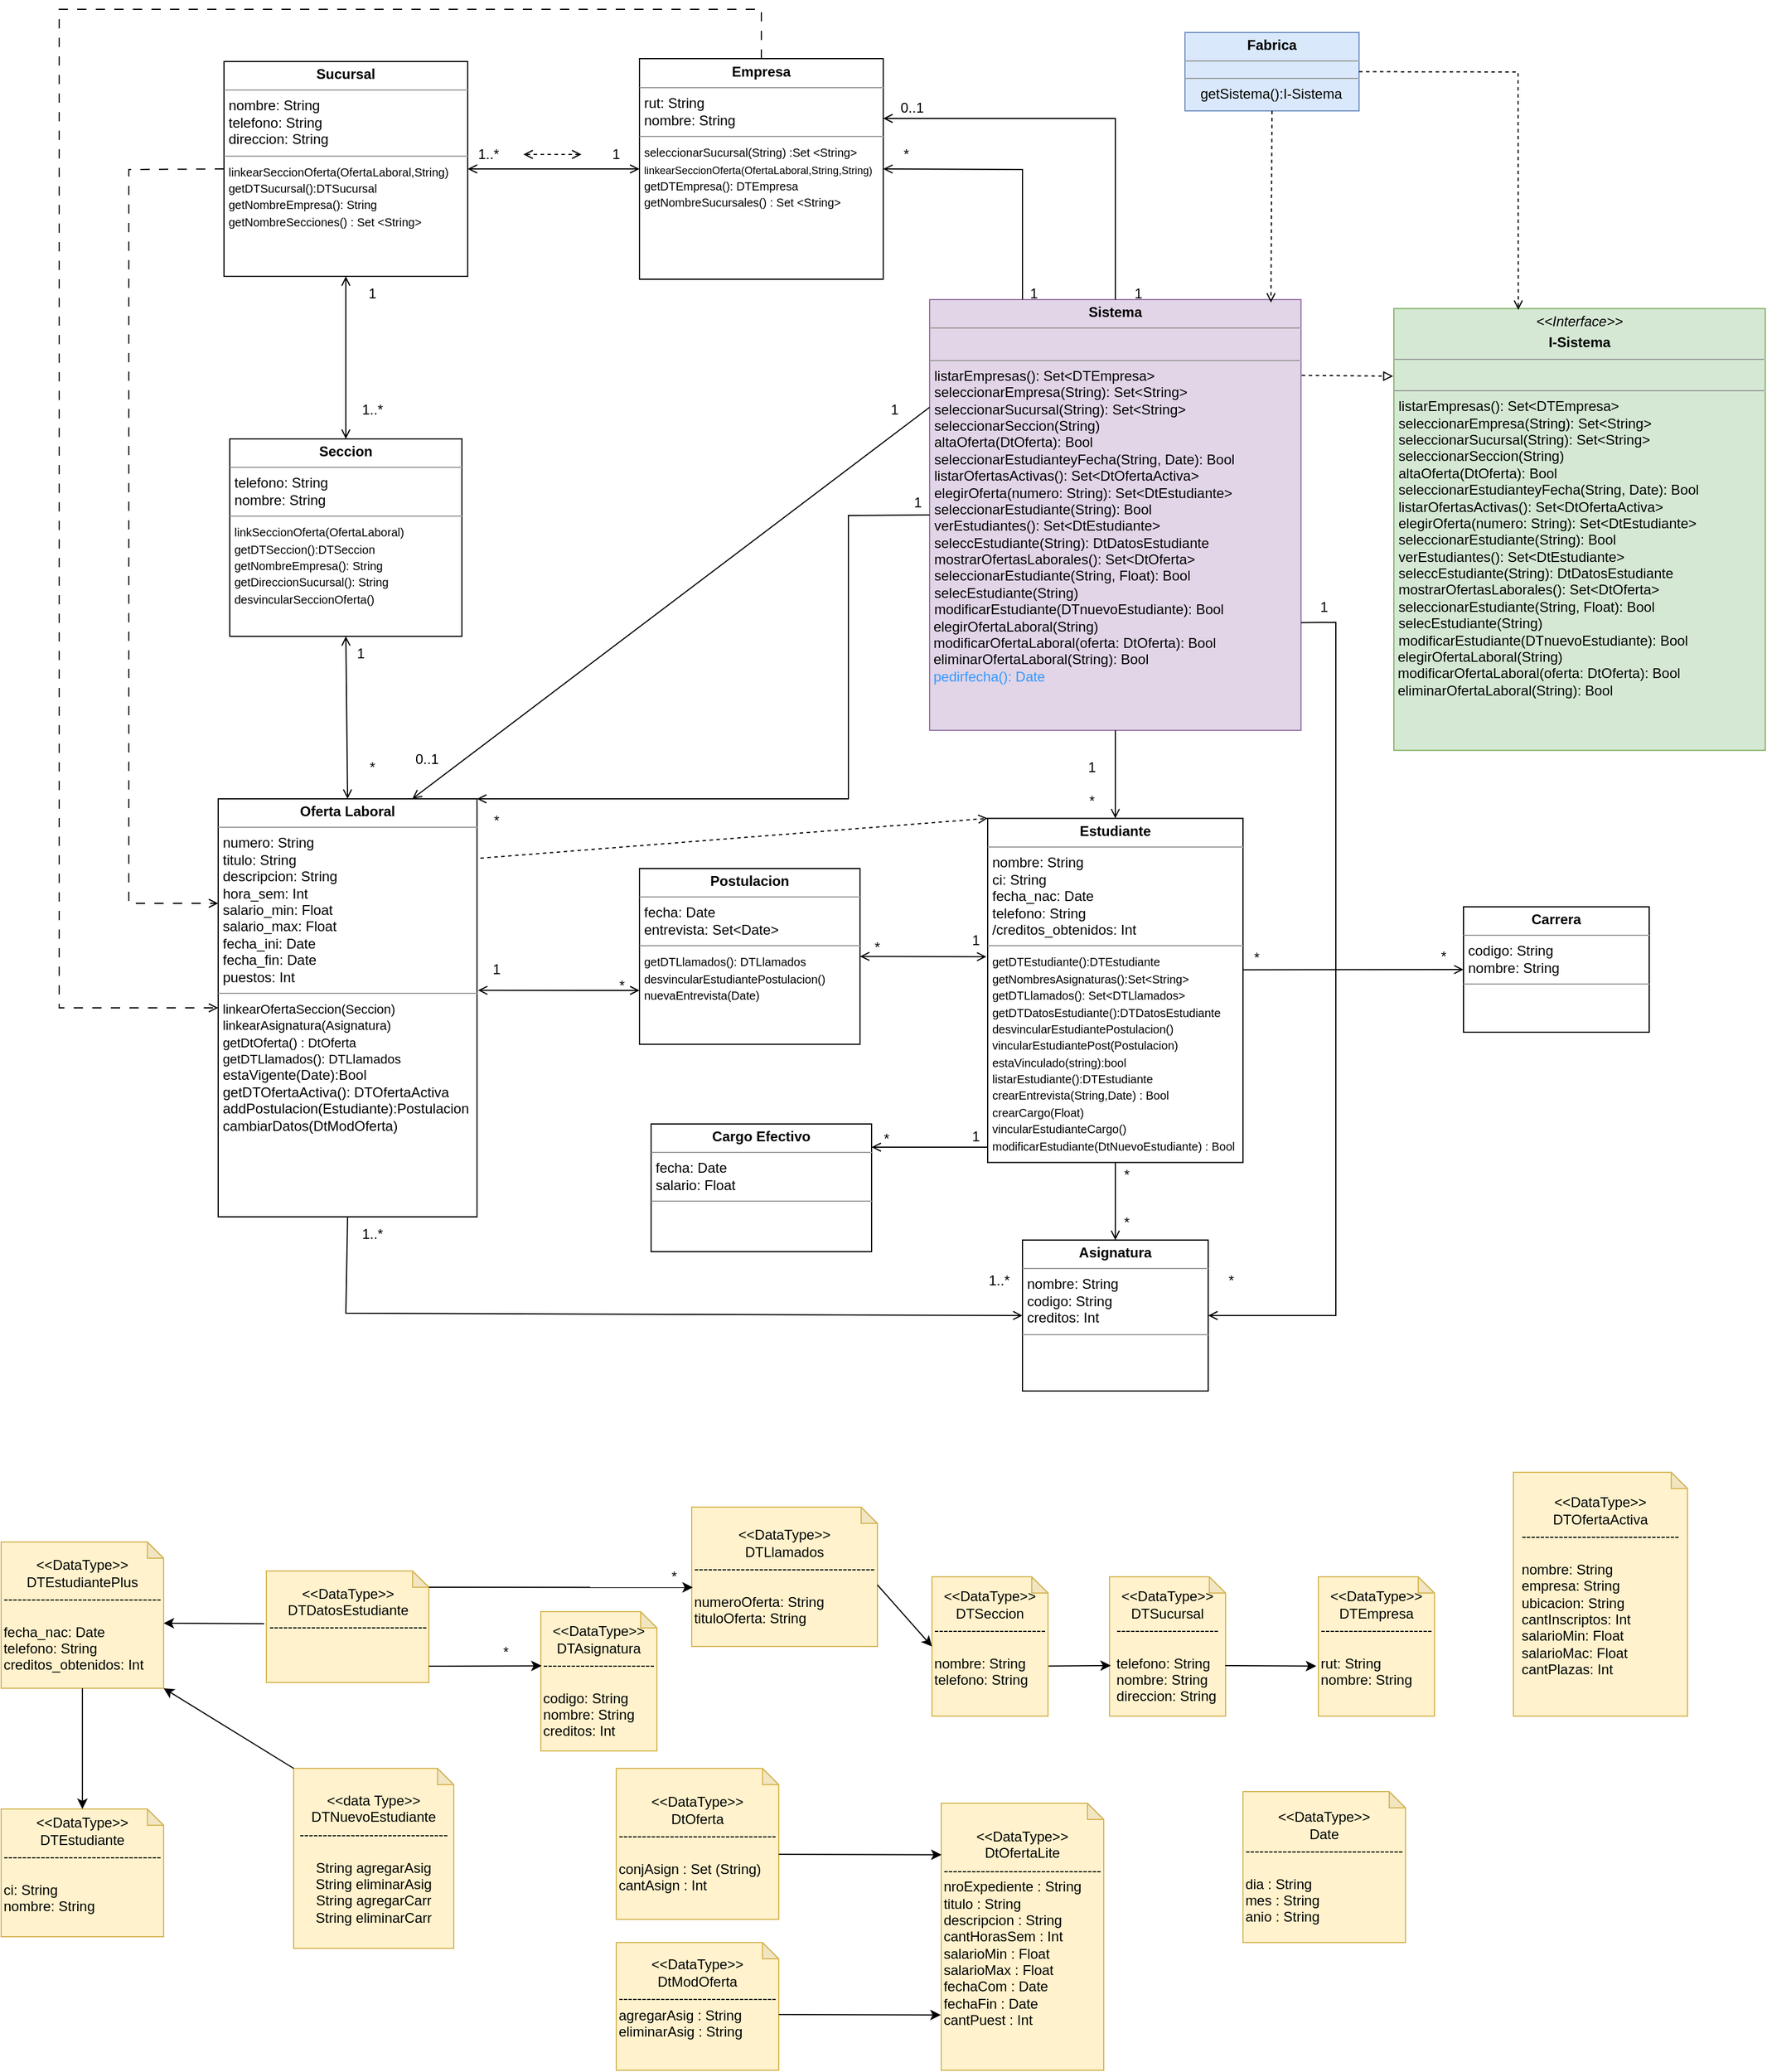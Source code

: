 <mxfile version="21.5.0" type="google">
  <diagram name="Página-1" id="PPBguk_MdkPNUS3LZzTa">
    <mxGraphModel grid="1" page="1" gridSize="10" guides="1" tooltips="1" connect="1" arrows="1" fold="1" pageScale="1" pageWidth="827" pageHeight="1169" math="0" shadow="0">
      <root>
        <mxCell id="0" />
        <mxCell id="1" parent="0" />
        <mxCell id="ezjSEjR3tvujXBp4xunz-1" value="&lt;p style=&quot;margin: 4px 0px 0px ; text-align: center&quot;&gt;&lt;b&gt;Sistema&lt;/b&gt;&lt;/p&gt;&lt;hr size=&quot;1&quot;&gt;&lt;p style=&quot;margin: 0px 0px 0px 4px&quot;&gt;&lt;u&gt;&lt;br&gt;&lt;/u&gt;&lt;/p&gt;&lt;hr size=&quot;1&quot;&gt;&lt;p style=&quot;margin: 0px 0px 0px 4px&quot;&gt;listarEmpresas(): Set&amp;lt;DTEmpresa&amp;gt;&lt;br&gt;seleccionarEmpresa(String): Set&amp;lt;String&amp;gt;&lt;/p&gt;&lt;p style=&quot;margin: 0px 0px 0px 4px&quot;&gt;seleccionarSucursal(String): Set&amp;lt;String&amp;gt;&lt;/p&gt;&lt;p style=&quot;margin: 0px 0px 0px 4px&quot;&gt;seleccionarSeccion(String)&amp;nbsp;&lt;/p&gt;&lt;p style=&quot;margin: 0px 0px 0px 4px&quot;&gt;altaOferta(DtOferta): Bool&lt;/p&gt;&lt;p style=&quot;margin: 0px 0px 0px 4px&quot;&gt;seleccionarEstudianteyFecha(String, Date): Bool&lt;/p&gt;&lt;p style=&quot;margin: 0px 0px 0px 4px&quot;&gt;listarOfertasActivas(): Set&amp;lt;DtOfertaActiva&amp;gt;&lt;/p&gt;&lt;p style=&quot;margin: 0px 0px 0px 4px&quot;&gt;elegirOferta(numero: String): Set&amp;lt;DtEstudiante&amp;gt;&lt;br&gt;seleccionarEstudiante(String): Bool&lt;/p&gt;&lt;p style=&quot;margin: 0px 0px 0px 4px&quot;&gt;verEstudiantes(): Set&amp;lt;DtEstudiante&amp;gt;&lt;/p&gt;&lt;p style=&quot;margin: 0px 0px 0px 4px&quot;&gt;seleccEstudiante(String): DtDatosEstudiante&lt;/p&gt;&lt;p style=&quot;margin: 0px 0px 0px 4px&quot;&gt;mostrarOfertasLaborales(): Set&amp;lt;DtOferta&amp;gt;&lt;/p&gt;&lt;p style=&quot;margin: 0px 0px 0px 4px&quot;&gt;seleccionarEstudiante(String, Float): Bool&lt;/p&gt;&lt;p style=&quot;margin: 0px 0px 0px 4px&quot;&gt;selecEstudiante(String)&lt;/p&gt;&lt;p style=&quot;margin: 0px 0px 0px 4px&quot;&gt;modificarEstudiante(DTnuevoEstudiante): Bool&lt;/p&gt;&lt;div&gt;&amp;nbsp;elegirOfertaLaboral(String)&lt;/div&gt;&lt;div&gt;&amp;nbsp;modificarOfertaLaboral(oferta: DtOferta): Bool&lt;/div&gt;&lt;div&gt;&amp;nbsp;eliminarOfertaLaboral(String): Bool&lt;/div&gt;&lt;div&gt;&lt;span style=&quot;text-align: center&quot;&gt;&amp;nbsp;&lt;font color=&quot;#3399ff&quot;&gt;pedirfecha(): Date&lt;/font&gt;&lt;/span&gt;&lt;br&gt;&lt;/div&gt;&lt;div&gt;&lt;br&gt;&lt;/div&gt;&lt;p style=&quot;margin: 0px 0px 0px 4px&quot;&gt;&lt;br&gt;&lt;/p&gt;" style="verticalAlign=top;align=left;overflow=fill;fontSize=12;fontFamily=Helvetica;html=1;whiteSpace=wrap;fillColor=#e1d5e7;strokeColor=#9673a6;" vertex="1" parent="1">
          <mxGeometry x="30" y="430" width="320" height="371" as="geometry" />
        </mxCell>
        <mxCell id="ezjSEjR3tvujXBp4xunz-7" value="&lt;p style=&quot;margin:0px;margin-top:4px;text-align:center;&quot;&gt;&lt;b&gt;Estudiante&lt;/b&gt;&lt;/p&gt;&lt;hr size=&quot;1&quot;&gt;&lt;p style=&quot;margin:0px;margin-left:4px;&quot;&gt;nombre: String&lt;/p&gt;&lt;p style=&quot;border-color: var(--border-color); margin: 0px 0px 0px 4px;&quot;&gt;ci: String&lt;/p&gt;&lt;p style=&quot;border-color: var(--border-color); margin: 0px 0px 0px 4px;&quot;&gt;fecha_nac: Date&lt;/p&gt;&lt;p style=&quot;border-color: var(--border-color); margin: 0px 0px 0px 4px;&quot;&gt;telefono: String&lt;br&gt;/creditos_obtenidos: Int&lt;/p&gt;&lt;hr size=&quot;1&quot;&gt;&lt;p style=&quot;border-color: var(--border-color); margin: 0px 0px 0px 4px;&quot;&gt;&lt;font style=&quot;border-color: var(--border-color); font-size: 10px;&quot;&gt;getDTEstudiante():DTEstudiante&lt;/font&gt;&lt;/p&gt;&lt;p style=&quot;border-color: var(--border-color); margin: 0px 0px 0px 4px;&quot;&gt;&lt;font style=&quot;border-color: var(--border-color); font-size: 10px;&quot;&gt;getNombresAsignaturas():Set&amp;lt;String&amp;gt;&lt;/font&gt;&lt;/p&gt;&lt;p style=&quot;border-color: var(--border-color); margin: 0px 0px 0px 4px;&quot;&gt;&lt;font style=&quot;border-color: var(--border-color); font-size: 10px;&quot;&gt;getDTLlamados(): Set&amp;lt;DTLlamados&amp;gt;&lt;/font&gt;&lt;/p&gt;&lt;p style=&quot;border-color: var(--border-color); margin: 0px 0px 0px 4px;&quot;&gt;&lt;font style=&quot;border-color: var(--border-color); font-size: 10px;&quot;&gt;getDTDatosEstudiante():DTDatosEstudiante&lt;/font&gt;&lt;/p&gt;&lt;p style=&quot;border-color: var(--border-color); margin: 0px 0px 0px 4px;&quot;&gt;&lt;font style=&quot;border-color: var(--border-color); font-size: 10px;&quot;&gt;desvincularEstudiantePostulacion()&lt;/font&gt;&lt;/p&gt;&lt;p style=&quot;border-color: var(--border-color); margin: 0px 0px 0px 4px;&quot;&gt;&lt;font style=&quot;border-color: var(--border-color); font-size: 10px;&quot;&gt;vincularEstudiantePost(Postulacion)&lt;/font&gt;&lt;/p&gt;&lt;p style=&quot;border-color: var(--border-color); margin: 0px 0px 0px 4px;&quot;&gt;&lt;font style=&quot;border-color: var(--border-color); font-size: 10px;&quot;&gt;estaVinculado(string):bool&lt;/font&gt;&lt;/p&gt;&lt;p style=&quot;border-color: var(--border-color); margin: 0px 0px 0px 4px;&quot;&gt;&lt;font style=&quot;border-color: var(--border-color); font-size: 10px;&quot;&gt;listarEstudiante():DTEstudiante&lt;/font&gt;&lt;/p&gt;&lt;p style=&quot;border-color: var(--border-color); margin: 0px 0px 0px 4px;&quot;&gt;&lt;font style=&quot;border-color: var(--border-color); font-size: 10px;&quot;&gt;crearEntrevista(String,Date) : Bool&lt;/font&gt;&lt;/p&gt;&lt;p style=&quot;border-color: var(--border-color); margin: 0px 0px 0px 4px;&quot;&gt;&lt;font style=&quot;border-color: var(--border-color); font-size: 10px;&quot;&gt;crearCargo(Float)&lt;/font&gt;&lt;/p&gt;&lt;p style=&quot;border-color: var(--border-color); margin: 0px 0px 0px 4px;&quot;&gt;&lt;font style=&quot;border-color: var(--border-color); font-size: 10px;&quot;&gt;vincularEstudianteCargo()&lt;/font&gt;&lt;/p&gt;&lt;p style=&quot;border-color: var(--border-color); margin: 0px 0px 0px 4px;&quot;&gt;&lt;font style=&quot;border-color: var(--border-color); font-size: 10px;&quot;&gt;modificarEstudiante(DtNuevoEstudiante) : Bool&lt;/font&gt;&lt;/p&gt;&lt;div&gt;&lt;font style=&quot;border-color: var(--border-color); font-size: 10px;&quot;&gt;&lt;br&gt;&lt;/font&gt;&lt;/div&gt;" style="verticalAlign=top;align=left;overflow=fill;fontSize=12;fontFamily=Helvetica;html=1;whiteSpace=wrap;" vertex="1" parent="1">
          <mxGeometry x="80" y="876.81" width="220" height="296.37" as="geometry" />
        </mxCell>
        <mxCell id="ezjSEjR3tvujXBp4xunz-10" value="&lt;p style=&quot;margin:0px;margin-top:4px;text-align:center;&quot;&gt;&lt;b&gt;Empresa&lt;/b&gt;&lt;/p&gt;&lt;hr size=&quot;1&quot;&gt;&lt;p style=&quot;margin:0px;margin-left:4px;&quot;&gt;rut: String&lt;/p&gt;&lt;p style=&quot;border-color: var(--border-color); margin: 0px 0px 0px 4px;&quot;&gt;nombre: String&lt;/p&gt;&lt;hr size=&quot;1&quot;&gt;&lt;p style=&quot;border-color: var(--border-color); margin: 0px 0px 0px 4px;&quot;&gt;&lt;span style=&quot;background-color: initial;&quot;&gt;&lt;span style=&quot;border-color: var(--border-color); text-align: center;&quot;&gt;&lt;font style=&quot;border-color: var(--border-color); font-size: 10px;&quot;&gt;seleccionarSucursal(&lt;/font&gt;&lt;font style=&quot;border-color: var(--border-color); font-size: 10px;&quot;&gt;String) :Set&amp;nbsp;&lt;/font&gt;&lt;font style=&quot;border-color: var(--border-color); font-size: 10px;&quot;&gt;&amp;lt;String&amp;gt;&lt;/font&gt;&lt;/span&gt;&lt;/span&gt;&lt;br&gt;&lt;/p&gt;&lt;p style=&quot;border-color: var(--border-color); margin: 0px 0px 0px 4px;&quot;&gt;&lt;font style=&quot;font-size: 9px; background-color: initial; border-color: var(--border-color); text-align: center;&quot;&gt;linkearSeccionOferta&lt;/font&gt;&lt;span style=&quot;font-size: 9px; background-color: initial; border-color: var(--border-color); text-align: center;&quot;&gt;(OfertaLaboral,String,String)&lt;/span&gt;&lt;/p&gt;&lt;p style=&quot;border-color: var(--border-color); margin: 0px 0px 0px 4px;&quot;&gt;&lt;font style=&quot;border-color: var(--border-color); font-size: 10px;&quot;&gt;&lt;span style=&quot;border-color: var(--border-color); text-align: center;&quot;&gt;getDTEmpresa(): DTEmpresa&lt;/span&gt;&lt;/font&gt;&lt;/p&gt;&lt;p style=&quot;border-color: var(--border-color); margin: 0px 0px 0px 4px;&quot;&gt;&lt;font style=&quot;border-color: var(--border-color); font-size: 10px;&quot;&gt;&lt;span style=&quot;border-color: var(--border-color); text-align: center;&quot;&gt;getNombreSucursales() : Set &amp;lt;String&amp;gt;&lt;/span&gt;&lt;/font&gt;&lt;/p&gt;&lt;p style=&quot;border-color: var(--border-color); margin: 0px 0px 0px 4px;&quot;&gt;&lt;font style=&quot;border-color: var(--border-color); font-size: 10px;&quot;&gt;&lt;span style=&quot;border-color: var(--border-color); text-align: center;&quot;&gt;&lt;u&gt;&lt;br&gt;&lt;/u&gt;&lt;/span&gt;&lt;/font&gt;&lt;/p&gt;" style="verticalAlign=top;align=left;overflow=fill;fontSize=12;fontFamily=Helvetica;html=1;whiteSpace=wrap;" vertex="1" parent="1">
          <mxGeometry x="-220" y="222.5" width="210" height="190" as="geometry" />
        </mxCell>
        <mxCell id="ezjSEjR3tvujXBp4xunz-11" value="&lt;p style=&quot;margin:0px;margin-top:4px;text-align:center;&quot;&gt;&lt;b&gt;Sucursal&lt;/b&gt;&lt;/p&gt;&lt;hr size=&quot;1&quot;&gt;&lt;p style=&quot;margin:0px;margin-left:4px;&quot;&gt;nombre: String&lt;/p&gt;&lt;p style=&quot;border-color: var(--border-color); margin: 0px 0px 0px 4px;&quot;&gt;telefono: String&lt;/p&gt;&lt;p style=&quot;border-color: var(--border-color); margin: 0px 0px 0px 4px;&quot;&gt;direccion: String&lt;/p&gt;&lt;hr size=&quot;1&quot;&gt;&lt;p style=&quot;margin:0px;margin-left:4px;&quot;&gt;&lt;font style=&quot;font-size: 10px; background-color: initial; border-color: var(--border-color); text-align: center;&quot;&gt;linkearSeccionOferta&lt;/font&gt;&lt;span style=&quot;font-size: 10px; background-color: initial; border-color: var(--border-color); text-align: center;&quot;&gt;(OfertaLaboral,String)&lt;/span&gt;&lt;br&gt;&lt;/p&gt;&lt;p style=&quot;margin:0px;margin-left:4px;&quot;&gt;&lt;span style=&quot;border-color: var(--border-color); text-align: center;&quot;&gt;&lt;font style=&quot;border-color: var(--border-color); font-size: 10px;&quot;&gt;getDTSucursal():DTSucursal&lt;br style=&quot;border-color: var(--border-color);&quot;&gt;getNombreEmpresa(): String&lt;/font&gt;&lt;/span&gt;&lt;br&gt;&lt;/p&gt;&lt;p style=&quot;margin:0px;margin-left:4px;&quot;&gt;&lt;span style=&quot;font-size: 10px; text-align: center; background-color: initial;&quot;&gt;getNombreSecciones() : Set &amp;lt;String&amp;gt;&lt;/span&gt;&lt;br&gt;&lt;/p&gt;" style="verticalAlign=top;align=left;overflow=fill;fontSize=12;fontFamily=Helvetica;html=1;whiteSpace=wrap;" vertex="1" parent="1">
          <mxGeometry x="-578" y="225" width="210" height="185" as="geometry" />
        </mxCell>
        <mxCell id="ezjSEjR3tvujXBp4xunz-12" value="&lt;p style=&quot;margin:0px;margin-top:4px;text-align:center;&quot;&gt;&lt;b&gt;Seccion&lt;/b&gt;&lt;/p&gt;&lt;hr size=&quot;1&quot;&gt;&lt;p style=&quot;margin:0px;margin-left:4px;&quot;&gt;telefono: String&lt;/p&gt;&lt;p style=&quot;border-color: var(--border-color); margin: 0px 0px 0px 4px;&quot;&gt;nombre: String&lt;/p&gt;&lt;hr size=&quot;1&quot;&gt;&lt;p style=&quot;border-color: var(--border-color); margin: 0px 0px 0px 4px;&quot;&gt;&lt;font style=&quot;border-color: var(--border-color); font-size: 10px;&quot;&gt;&lt;font style=&quot;border-color: var(--border-color); text-align: center;&quot;&gt;linkSeccionOferta&lt;/font&gt;(OfertaLaboral)&lt;/font&gt;&lt;/p&gt;&lt;p style=&quot;border-color: var(--border-color); margin: 0px 0px 0px 4px;&quot;&gt;&lt;span style=&quot;font-size: 10px; text-align: center; background-color: initial;&quot;&gt;getDTSeccion():DTSeccion&lt;/span&gt;&lt;br&gt;&lt;/p&gt;&lt;p style=&quot;border-color: var(--border-color); margin: 0px 0px 0px 4px;&quot;&gt;&lt;span style=&quot;border-color: var(--border-color); font-size: 10px; text-align: center;&quot;&gt;getNombreEmpresa(): String&lt;/span&gt;&lt;/p&gt;&lt;p style=&quot;border-color: var(--border-color); margin: 0px 0px 0px 4px;&quot;&gt;&lt;span style=&quot;border-color: var(--border-color); font-size: 10px; text-align: center;&quot;&gt;getDireccionSucursal(): String&lt;/span&gt;&lt;/p&gt;&lt;p style=&quot;border-color: var(--border-color); margin: 0px 0px 0px 4px;&quot;&gt;&lt;span style=&quot;border-color: var(--border-color); font-size: 10px; text-align: center;&quot;&gt;desvincularSeccionOferta()&lt;/span&gt;&lt;/p&gt;" style="verticalAlign=top;align=left;overflow=fill;fontSize=12;fontFamily=Helvetica;html=1;whiteSpace=wrap;" vertex="1" parent="1">
          <mxGeometry x="-573" y="550" width="200" height="170" as="geometry" />
        </mxCell>
        <mxCell id="ezjSEjR3tvujXBp4xunz-13" value="&lt;p style=&quot;margin:0px;margin-top:4px;text-align:center;&quot;&gt;&lt;b&gt;Oferta Laboral&lt;/b&gt;&lt;/p&gt;&lt;hr size=&quot;1&quot;&gt;&lt;p style=&quot;margin:0px;margin-left:4px;&quot;&gt;numero: String&lt;/p&gt;&lt;p style=&quot;border-color: var(--border-color); margin: 0px 0px 0px 4px;&quot;&gt;titulo: String&lt;/p&gt;&lt;p style=&quot;border-color: var(--border-color); margin: 0px 0px 0px 4px;&quot;&gt;descripcion: String&lt;br&gt;hora_sem: Int&lt;/p&gt;&lt;p style=&quot;border-color: var(--border-color); margin: 0px 0px 0px 4px;&quot;&gt;salario_min: Float&lt;br&gt;salario_max: Float&lt;/p&gt;&lt;p style=&quot;border-color: var(--border-color); margin: 0px 0px 0px 4px;&quot;&gt;fecha_ini: Date&lt;br&gt;&lt;/p&gt;&lt;p style=&quot;border-color: var(--border-color); margin: 0px 0px 0px 4px;&quot;&gt;fecha_fin: Date&lt;br&gt;&lt;/p&gt;&lt;p style=&quot;border-color: var(--border-color); margin: 0px 0px 0px 4px;&quot;&gt;puestos: Int&lt;/p&gt;&lt;hr size=&quot;1&quot;&gt;&lt;p style=&quot;border-color: var(--border-color); margin: 0px 0px 0px 4px;&quot;&gt;&lt;span style=&quot;text-align: center; font-size: 11px; background-color: initial;&quot;&gt;linkearOfertaSeccion(Seccion)&lt;/span&gt;&lt;br&gt;&lt;/p&gt;&lt;p style=&quot;border-color: var(--border-color); margin: 0px 0px 0px 4px;&quot;&gt;&lt;span style=&quot;border-color: var(--border-color); text-align: center;&quot;&gt;&lt;font style=&quot;border-color: var(--border-color); font-size: 11px;&quot;&gt;linkearAsignatura(Asignatura)&lt;/font&gt;&lt;/span&gt;&lt;/p&gt;&lt;p style=&quot;border-color: var(--border-color); margin: 0px 0px 0px 4px;&quot;&gt;&lt;span style=&quot;border-color: var(--border-color); text-align: center;&quot;&gt;&lt;font style=&quot;border-color: var(--border-color); font-size: 11px;&quot;&gt;getDtOferta() : DtOferta&lt;/font&gt;&lt;/span&gt;&lt;/p&gt;&lt;p style=&quot;border-color: var(--border-color); margin: 0px 0px 0px 4px;&quot;&gt;&lt;span style=&quot;border-color: var(--border-color); font-size: 11px; text-align: center;&quot;&gt;getDTLlamados(): DTLlamados&lt;/span&gt;&lt;/p&gt;&lt;p style=&quot;border-color: var(--border-color); margin: 0px 0px 0px 4px;&quot;&gt;&lt;span style=&quot;border-color: var(--border-color); text-align: center;&quot;&gt;estaVigente(Date):Bool&lt;/span&gt;&lt;span style=&quot;border-color: var(--border-color); font-size: 11px; text-align: center;&quot;&gt;&lt;br style=&quot;border-color: var(--border-color);&quot;&gt;&lt;/span&gt;&lt;/p&gt;&lt;p style=&quot;border-color: var(--border-color); margin: 0px 0px 0px 4px;&quot;&gt;&lt;span style=&quot;border-color: var(--border-color); text-align: center;&quot;&gt;getDTOfertaActiva(): DTOfertaActiva&lt;/span&gt;&lt;/p&gt;&lt;p style=&quot;border-color: var(--border-color); margin: 0px 0px 0px 4px;&quot;&gt;&lt;span style=&quot;border-color: var(--border-color); text-align: center;&quot;&gt;addPostulacion(Estudiante):Postulacion&lt;/span&gt;&lt;/p&gt;&lt;p style=&quot;border-color: var(--border-color); margin: 0px 0px 0px 4px;&quot;&gt;&lt;span style=&quot;text-align: center; background-color: initial;&quot;&gt;cambiarDatos(DtModOferta)&lt;/span&gt;&lt;/p&gt;" style="verticalAlign=top;align=left;overflow=fill;fontSize=12;fontFamily=Helvetica;html=1;whiteSpace=wrap;" vertex="1" parent="1">
          <mxGeometry x="-583" y="860" width="223" height="360" as="geometry" />
        </mxCell>
        <mxCell id="ezjSEjR3tvujXBp4xunz-14" value="&lt;p style=&quot;margin: 0px ; margin-top: 4px ; text-align: center&quot;&gt;&lt;b&gt;Postulacion&lt;/b&gt;&lt;/p&gt;&lt;hr size=&quot;1&quot;&gt;&lt;p style=&quot;margin: 0px ; margin-left: 4px&quot;&gt;fecha: Date&lt;/p&gt;&lt;p style=&quot;margin: 0px 0px 0px 4px&quot;&gt;entrevista: Set&amp;lt;Date&amp;gt;&lt;/p&gt;&lt;hr size=&quot;1&quot;&gt;&lt;p style=&quot;margin: 0px 0px 0px 4px&quot;&gt;&lt;font style=&quot;font-size: 10px&quot;&gt;getDTLlamados(): DTLlamados&lt;/font&gt;&lt;/p&gt;&lt;p style=&quot;margin: 0px 0px 0px 4px&quot;&gt;&lt;font style=&quot;font-size: 10px&quot;&gt;desvincularEstudiantePostulacion()&lt;/font&gt;&lt;/p&gt;&lt;p style=&quot;margin: 0px 0px 0px 4px&quot;&gt;&lt;span style=&quot;font-size: 10px; background-color: initial;&quot;&gt;nuevaEntrevista(Date)&lt;/span&gt;&lt;br&gt;&lt;/p&gt;&lt;div&gt;&lt;font style=&quot;font-size: 10px&quot;&gt;&lt;br&gt;&lt;/font&gt;&lt;/div&gt;" style="verticalAlign=top;align=left;overflow=fill;fontSize=12;fontFamily=Helvetica;html=1;whiteSpace=wrap;" vertex="1" parent="1">
          <mxGeometry x="-220" y="920.0" width="190" height="151.37" as="geometry" />
        </mxCell>
        <mxCell id="ezjSEjR3tvujXBp4xunz-16" value="&lt;p style=&quot;margin:0px;margin-top:4px;text-align:center;&quot;&gt;&lt;b&gt;Asignatura&lt;/b&gt;&lt;/p&gt;&lt;hr size=&quot;1&quot;&gt;&lt;p style=&quot;margin:0px;margin-left:4px;&quot;&gt;nombre: String&lt;/p&gt;&lt;p style=&quot;border-color: var(--border-color); margin: 0px 0px 0px 4px;&quot;&gt;codigo: String&lt;/p&gt;&lt;p style=&quot;border-color: var(--border-color); margin: 0px 0px 0px 4px;&quot;&gt;creditos: Int&lt;/p&gt;&lt;hr size=&quot;1&quot;&gt;&lt;p style=&quot;border-color: var(--border-color); margin: 0px 0px 0px 4px;&quot;&gt;&lt;br&gt;&lt;/p&gt;" style="verticalAlign=top;align=left;overflow=fill;fontSize=12;fontFamily=Helvetica;html=1;whiteSpace=wrap;" vertex="1" parent="1">
          <mxGeometry x="110" y="1240" width="160" height="130" as="geometry" />
        </mxCell>
        <mxCell id="zW8CdSKjbquYg14I4VWr-1" value="" style="endArrow=open;startArrow=open;html=1;rounded=0;exitX=1;exitY=0.5;exitDx=0;exitDy=0;entryX=0;entryY=0.5;entryDx=0;entryDy=0;startFill=0;endFill=0;" edge="1" parent="1" source="ezjSEjR3tvujXBp4xunz-11" target="ezjSEjR3tvujXBp4xunz-10">
          <mxGeometry width="50" height="50" relative="1" as="geometry">
            <mxPoint x="-120" y="470" as="sourcePoint" />
            <mxPoint x="-70" y="420" as="targetPoint" />
          </mxGeometry>
        </mxCell>
        <mxCell id="zW8CdSKjbquYg14I4VWr-2" value="" style="endArrow=open;startArrow=open;html=1;rounded=0;exitX=0.5;exitY=0;exitDx=0;exitDy=0;entryX=0.5;entryY=1;entryDx=0;entryDy=0;endFill=0;startFill=0;" edge="1" parent="1" source="ezjSEjR3tvujXBp4xunz-12" target="ezjSEjR3tvujXBp4xunz-11">
          <mxGeometry width="50" height="50" relative="1" as="geometry">
            <mxPoint x="-120" y="470" as="sourcePoint" />
            <mxPoint x="-470" y="430" as="targetPoint" />
            <Array as="points" />
          </mxGeometry>
        </mxCell>
        <mxCell id="zW8CdSKjbquYg14I4VWr-3" value="" style="endArrow=open;startArrow=open;html=1;rounded=0;exitX=0.5;exitY=1;exitDx=0;exitDy=0;entryX=0.5;entryY=0;entryDx=0;entryDy=0;endFill=0;startFill=0;" edge="1" parent="1" source="ezjSEjR3tvujXBp4xunz-12" target="ezjSEjR3tvujXBp4xunz-13">
          <mxGeometry width="50" height="50" relative="1" as="geometry">
            <mxPoint x="-120" y="690" as="sourcePoint" />
            <mxPoint x="-70" y="640" as="targetPoint" />
          </mxGeometry>
        </mxCell>
        <mxCell id="zW8CdSKjbquYg14I4VWr-4" value="" style="endArrow=open;startArrow=open;html=1;rounded=0;entryX=0;entryY=0.5;entryDx=0;entryDy=0;startFill=0;endFill=0;exitX=1.004;exitY=0.458;exitDx=0;exitDy=0;exitPerimeter=0;" edge="1" parent="1" source="ezjSEjR3tvujXBp4xunz-13">
          <mxGeometry width="50" height="50" relative="1" as="geometry">
            <mxPoint x="-360" y="1030" as="sourcePoint" />
            <mxPoint x="-220" y="1025.005" as="targetPoint" />
          </mxGeometry>
        </mxCell>
        <mxCell id="zW8CdSKjbquYg14I4VWr-5" value="" style="endArrow=open;startArrow=open;html=1;rounded=0;entryX=1;entryY=0.5;entryDx=0;entryDy=0;exitX=-0.005;exitY=0.402;exitDx=0;exitDy=0;startFill=0;endFill=0;exitPerimeter=0;" edge="1" parent="1" source="ezjSEjR3tvujXBp4xunz-7" target="ezjSEjR3tvujXBp4xunz-14">
          <mxGeometry width="50" height="50" relative="1" as="geometry">
            <mxPoint x="-120" y="930" as="sourcePoint" />
            <mxPoint x="-70" y="880" as="targetPoint" />
          </mxGeometry>
        </mxCell>
        <mxCell id="zW8CdSKjbquYg14I4VWr-6" value="" style="endArrow=open;html=1;rounded=0;exitX=0.5;exitY=1;exitDx=0;exitDy=0;entryX=0.5;entryY=0;entryDx=0;entryDy=0;endFill=0;" edge="1" parent="1" source="ezjSEjR3tvujXBp4xunz-7" target="ezjSEjR3tvujXBp4xunz-16">
          <mxGeometry width="50" height="50" relative="1" as="geometry">
            <mxPoint x="-120" y="1230" as="sourcePoint" />
            <mxPoint x="-70" y="1180" as="targetPoint" />
          </mxGeometry>
        </mxCell>
        <mxCell id="zW8CdSKjbquYg14I4VWr-7" value="" style="endArrow=open;html=1;rounded=0;exitX=0.25;exitY=0;exitDx=0;exitDy=0;entryX=1;entryY=0.5;entryDx=0;entryDy=0;endFill=0;" edge="1" parent="1" source="ezjSEjR3tvujXBp4xunz-1" target="ezjSEjR3tvujXBp4xunz-10">
          <mxGeometry width="50" height="50" relative="1" as="geometry">
            <mxPoint x="-270" y="680" as="sourcePoint" />
            <mxPoint x="-220" y="630" as="targetPoint" />
            <Array as="points">
              <mxPoint x="110" y="318" />
            </Array>
          </mxGeometry>
        </mxCell>
        <mxCell id="GXvZqqgF-URsJLygT5_q-15" value="" style="edgeStyle=orthogonalEdgeStyle;rounded=0;orthogonalLoop=1;jettySize=auto;html=1;dashed=1;startArrow=open;startFill=0;endArrow=open;endFill=0;" edge="1" parent="1" source="zW8CdSKjbquYg14I4VWr-9" target="zW8CdSKjbquYg14I4VWr-10">
          <mxGeometry relative="1" as="geometry" />
        </mxCell>
        <mxCell id="zW8CdSKjbquYg14I4VWr-9" value="1" style="text;html=1;strokeColor=none;fillColor=none;align=center;verticalAlign=middle;whiteSpace=wrap;rounded=0;" vertex="1" parent="1">
          <mxGeometry x="-270" y="290" width="60" height="30" as="geometry" />
        </mxCell>
        <mxCell id="zW8CdSKjbquYg14I4VWr-10" value="1..*" style="text;html=1;strokeColor=none;fillColor=none;align=center;verticalAlign=middle;whiteSpace=wrap;rounded=0;" vertex="1" parent="1">
          <mxGeometry x="-380" y="290" width="60" height="30" as="geometry" />
        </mxCell>
        <mxCell id="zW8CdSKjbquYg14I4VWr-11" value="*" style="text;html=1;strokeColor=none;fillColor=none;align=center;verticalAlign=middle;whiteSpace=wrap;rounded=0;" vertex="1" parent="1">
          <mxGeometry x="-20" y="290" width="60" height="30" as="geometry" />
        </mxCell>
        <mxCell id="zW8CdSKjbquYg14I4VWr-12" value="1" style="text;html=1;strokeColor=none;fillColor=none;align=center;verticalAlign=middle;whiteSpace=wrap;rounded=0;" vertex="1" parent="1">
          <mxGeometry x="90" y="409.5" width="60" height="30" as="geometry" />
        </mxCell>
        <mxCell id="zW8CdSKjbquYg14I4VWr-13" value="1" style="text;html=1;strokeColor=none;fillColor=none;align=center;verticalAlign=middle;whiteSpace=wrap;rounded=0;" vertex="1" parent="1">
          <mxGeometry x="-480" y="410" width="60" height="30" as="geometry" />
        </mxCell>
        <mxCell id="zW8CdSKjbquYg14I4VWr-14" value="1..*" style="text;html=1;strokeColor=none;fillColor=none;align=center;verticalAlign=middle;whiteSpace=wrap;rounded=0;" vertex="1" parent="1">
          <mxGeometry x="-480" y="510" width="60" height="30" as="geometry" />
        </mxCell>
        <mxCell id="zW8CdSKjbquYg14I4VWr-15" value="1" style="text;html=1;strokeColor=none;fillColor=none;align=center;verticalAlign=middle;whiteSpace=wrap;rounded=0;" vertex="1" parent="1">
          <mxGeometry x="-490" y="720" width="60" height="30" as="geometry" />
        </mxCell>
        <mxCell id="zW8CdSKjbquYg14I4VWr-16" value="*" style="text;html=1;strokeColor=none;fillColor=none;align=center;verticalAlign=middle;whiteSpace=wrap;rounded=0;" vertex="1" parent="1">
          <mxGeometry x="-480" y="818.25" width="60" height="30" as="geometry" />
        </mxCell>
        <mxCell id="zW8CdSKjbquYg14I4VWr-17" value="1" style="text;html=1;strokeColor=none;fillColor=none;align=center;verticalAlign=middle;whiteSpace=wrap;rounded=0;" vertex="1" parent="1">
          <mxGeometry x="-373" y="992" width="60" height="30" as="geometry" />
        </mxCell>
        <mxCell id="zW8CdSKjbquYg14I4VWr-18" value="*" style="text;html=1;strokeColor=none;fillColor=none;align=center;verticalAlign=middle;whiteSpace=wrap;rounded=0;" vertex="1" parent="1">
          <mxGeometry x="-265" y="1006" width="60" height="30" as="geometry" />
        </mxCell>
        <mxCell id="zW8CdSKjbquYg14I4VWr-19" value="*" style="text;html=1;strokeColor=none;fillColor=none;align=center;verticalAlign=middle;whiteSpace=wrap;rounded=0;" vertex="1" parent="1">
          <mxGeometry x="-45" y="973" width="60" height="30" as="geometry" />
        </mxCell>
        <mxCell id="zW8CdSKjbquYg14I4VWr-20" value="1" style="text;html=1;strokeColor=none;fillColor=none;align=center;verticalAlign=middle;whiteSpace=wrap;rounded=0;" vertex="1" parent="1">
          <mxGeometry x="40" y="967" width="60" height="30" as="geometry" />
        </mxCell>
        <mxCell id="zW8CdSKjbquYg14I4VWr-21" value="" style="endArrow=open;html=1;rounded=0;exitX=0;exitY=0.5;exitDx=0;exitDy=0;entryX=1;entryY=0;entryDx=0;entryDy=0;endFill=0;" edge="1" parent="1" source="ezjSEjR3tvujXBp4xunz-1" target="ezjSEjR3tvujXBp4xunz-13">
          <mxGeometry width="50" height="50" relative="1" as="geometry">
            <mxPoint x="-200" y="790" as="sourcePoint" />
            <mxPoint x="-150" y="740" as="targetPoint" />
            <Array as="points">
              <mxPoint x="-40" y="616" />
              <mxPoint x="-40" y="860" />
            </Array>
          </mxGeometry>
        </mxCell>
        <mxCell id="zW8CdSKjbquYg14I4VWr-22" value="1" style="text;html=1;strokeColor=none;fillColor=none;align=center;verticalAlign=middle;whiteSpace=wrap;rounded=0;" vertex="1" parent="1">
          <mxGeometry x="-10" y="590" width="60" height="30" as="geometry" />
        </mxCell>
        <mxCell id="zW8CdSKjbquYg14I4VWr-23" value="*" style="text;html=1;strokeColor=none;fillColor=none;align=center;verticalAlign=middle;whiteSpace=wrap;rounded=0;" vertex="1" parent="1">
          <mxGeometry x="-373" y="863.63" width="60" height="30" as="geometry" />
        </mxCell>
        <mxCell id="zW8CdSKjbquYg14I4VWr-24" value="" style="endArrow=open;html=1;rounded=0;exitX=0.5;exitY=1;exitDx=0;exitDy=0;entryX=0.5;entryY=0;entryDx=0;entryDy=0;endFill=0;" edge="1" parent="1" source="ezjSEjR3tvujXBp4xunz-1" target="ezjSEjR3tvujXBp4xunz-7">
          <mxGeometry width="50" height="50" relative="1" as="geometry">
            <mxPoint x="-200" y="890" as="sourcePoint" />
            <mxPoint x="-150" y="840" as="targetPoint" />
          </mxGeometry>
        </mxCell>
        <mxCell id="zW8CdSKjbquYg14I4VWr-25" value="1" style="text;html=1;strokeColor=none;fillColor=none;align=center;verticalAlign=middle;whiteSpace=wrap;rounded=0;" vertex="1" parent="1">
          <mxGeometry x="140" y="818.25" width="60" height="30" as="geometry" />
        </mxCell>
        <mxCell id="zW8CdSKjbquYg14I4VWr-26" value="*" style="text;html=1;strokeColor=none;fillColor=none;align=center;verticalAlign=middle;whiteSpace=wrap;rounded=0;" vertex="1" parent="1">
          <mxGeometry x="140" y="846.81" width="60" height="30" as="geometry" />
        </mxCell>
        <mxCell id="zW8CdSKjbquYg14I4VWr-27" value="" style="endArrow=open;html=1;rounded=0;exitX=0.5;exitY=1;exitDx=0;exitDy=0;entryX=0;entryY=0.5;entryDx=0;entryDy=0;endFill=0;" edge="1" parent="1" source="ezjSEjR3tvujXBp4xunz-13" target="ezjSEjR3tvujXBp4xunz-16">
          <mxGeometry width="50" height="50" relative="1" as="geometry">
            <mxPoint x="-210" y="1240" as="sourcePoint" />
            <mxPoint x="-160" y="1190" as="targetPoint" />
            <Array as="points">
              <mxPoint x="-473" y="1303" />
            </Array>
          </mxGeometry>
        </mxCell>
        <mxCell id="zW8CdSKjbquYg14I4VWr-29" value="1..*" style="text;html=1;strokeColor=none;fillColor=none;align=center;verticalAlign=middle;whiteSpace=wrap;rounded=0;" vertex="1" parent="1">
          <mxGeometry x="-480" y="1220" width="60" height="30" as="geometry" />
        </mxCell>
        <mxCell id="zW8CdSKjbquYg14I4VWr-30" value="1..*" style="text;html=1;strokeColor=none;fillColor=none;align=center;verticalAlign=middle;whiteSpace=wrap;rounded=0;" vertex="1" parent="1">
          <mxGeometry x="60" y="1260" width="60" height="30" as="geometry" />
        </mxCell>
        <mxCell id="zW8CdSKjbquYg14I4VWr-31" value="" style="endArrow=open;html=1;rounded=0;exitX=1;exitY=0.75;exitDx=0;exitDy=0;entryX=1;entryY=0.5;entryDx=0;entryDy=0;endFill=0;" edge="1" parent="1" source="ezjSEjR3tvujXBp4xunz-1" target="ezjSEjR3tvujXBp4xunz-16">
          <mxGeometry width="50" height="50" relative="1" as="geometry">
            <mxPoint x="10" y="980" as="sourcePoint" />
            <mxPoint x="60" y="930" as="targetPoint" />
            <Array as="points">
              <mxPoint x="380" y="708" />
              <mxPoint x="380" y="1305" />
            </Array>
          </mxGeometry>
        </mxCell>
        <mxCell id="zW8CdSKjbquYg14I4VWr-32" value="*" style="text;html=1;strokeColor=none;fillColor=none;align=center;verticalAlign=middle;whiteSpace=wrap;rounded=0;" vertex="1" parent="1">
          <mxGeometry x="260" y="1260" width="60" height="30" as="geometry" />
        </mxCell>
        <mxCell id="zW8CdSKjbquYg14I4VWr-33" value="1" style="text;html=1;strokeColor=none;fillColor=none;align=center;verticalAlign=middle;whiteSpace=wrap;rounded=0;" vertex="1" parent="1">
          <mxGeometry x="340" y="680" width="60" height="30" as="geometry" />
        </mxCell>
        <mxCell id="zW8CdSKjbquYg14I4VWr-34" value="" style="endArrow=open;html=1;rounded=0;exitX=0.5;exitY=0;exitDx=0;exitDy=0;entryX=0;entryY=0.5;entryDx=0;entryDy=0;dashed=1;dashPattern=8 8;endFill=0;" edge="1" parent="1" source="ezjSEjR3tvujXBp4xunz-10" target="ezjSEjR3tvujXBp4xunz-13">
          <mxGeometry width="50" height="50" relative="1" as="geometry">
            <mxPoint x="-100" y="560" as="sourcePoint" />
            <mxPoint x="-50" y="510" as="targetPoint" />
            <Array as="points">
              <mxPoint x="-115" y="180" />
              <mxPoint x="-300" y="180" />
              <mxPoint x="-390" y="180" />
              <mxPoint x="-720" y="180" />
              <mxPoint x="-720" y="1040" />
            </Array>
          </mxGeometry>
        </mxCell>
        <mxCell id="zW8CdSKjbquYg14I4VWr-35" value="" style="endArrow=open;html=1;rounded=0;exitX=0;exitY=0.5;exitDx=0;exitDy=0;entryX=0;entryY=0.25;entryDx=0;entryDy=0;dashed=1;dashPattern=8 8;endFill=0;" edge="1" parent="1" source="ezjSEjR3tvujXBp4xunz-11" target="ezjSEjR3tvujXBp4xunz-13">
          <mxGeometry width="50" height="50" relative="1" as="geometry">
            <mxPoint x="-660" y="347.75" as="sourcePoint" />
            <mxPoint x="-610" y="297.75" as="targetPoint" />
            <Array as="points">
              <mxPoint x="-660" y="318" />
              <mxPoint x="-660" y="950" />
            </Array>
          </mxGeometry>
        </mxCell>
        <mxCell id="6-Ey6Itsvk06oYYED3L4-1" value="&lt;p style=&quot;margin:0px;margin-top:4px;text-align:center;&quot;&gt;&lt;i style=&quot;border-color: var(--border-color);&quot;&gt;&amp;lt;&amp;lt;Interface&amp;gt;&amp;gt;&lt;/i&gt;&lt;br style=&quot;border-color: var(--border-color);&quot;&gt;&lt;/p&gt;&lt;p style=&quot;margin:0px;margin-top:4px;text-align:center;&quot;&gt;&lt;b&gt;I-Sistema&lt;/b&gt;&lt;/p&gt;&lt;hr size=&quot;1&quot;&gt;&lt;p style=&quot;margin:0px;margin-left:4px;&quot;&gt;&lt;br&gt;&lt;/p&gt;&lt;hr size=&quot;1&quot;&gt;&lt;p style=&quot;border-color: var(--border-color); margin: 0px 0px 0px 4px;&quot;&gt;&lt;span style=&quot;border-color: var(--border-color);&quot;&gt;listarEmpresas(): Set&amp;lt;DTEmpresa&amp;gt;&lt;/span&gt;&lt;br style=&quot;border-color: var(--border-color);&quot;&gt;&lt;span style=&quot;border-color: var(--border-color);&quot;&gt;seleccionarEmpresa(String): Set&amp;lt;String&amp;gt;&lt;/span&gt;&lt;/p&gt;&lt;p style=&quot;border-color: var(--border-color); margin: 0px 0px 0px 4px;&quot;&gt;&lt;span style=&quot;border-color: var(--border-color);&quot;&gt;seleccionarSucursal(String): Set&amp;lt;String&amp;gt;&lt;/span&gt;&lt;/p&gt;&lt;p style=&quot;border-color: var(--border-color); margin: 0px 0px 0px 4px;&quot;&gt;&lt;span style=&quot;border-color: var(--border-color);&quot;&gt;seleccionarSeccion(String)&amp;nbsp;&lt;/span&gt;&lt;/p&gt;&lt;p style=&quot;border-color: var(--border-color); margin: 0px 0px 0px 4px;&quot;&gt;&lt;span style=&quot;border-color: var(--border-color);&quot;&gt;altaOferta(DtOferta): Bool&lt;/span&gt;&lt;/p&gt;&lt;p style=&quot;border-color: var(--border-color); margin: 0px 0px 0px 4px;&quot;&gt;&lt;span style=&quot;border-color: var(--border-color);&quot;&gt;seleccionarEstudianteyFecha(String, Date): Bool&lt;/span&gt;&lt;/p&gt;&lt;p style=&quot;border-color: var(--border-color); margin: 0px 0px 0px 4px;&quot;&gt;&lt;span style=&quot;border-color: var(--border-color);&quot;&gt;listarOfertasActivas(): Set&amp;lt;DtOfertaActiva&amp;gt;&lt;/span&gt;&lt;/p&gt;&lt;p style=&quot;border-color: var(--border-color); margin: 0px 0px 0px 4px;&quot;&gt;&lt;span style=&quot;border-color: var(--border-color);&quot;&gt;elegirOferta(numero: String): Set&amp;lt;DtEstudiante&amp;gt;&lt;/span&gt;&lt;br style=&quot;border-color: var(--border-color);&quot;&gt;&lt;span style=&quot;border-color: var(--border-color);&quot;&gt;seleccionarEstudiante(String): Bool&lt;/span&gt;&lt;/p&gt;&lt;p style=&quot;border-color: var(--border-color); margin: 0px 0px 0px 4px;&quot;&gt;&lt;span style=&quot;border-color: var(--border-color);&quot;&gt;verEstudiantes(): Set&amp;lt;DtEstudiante&amp;gt;&lt;/span&gt;&lt;/p&gt;&lt;p style=&quot;border-color: var(--border-color); margin: 0px 0px 0px 4px;&quot;&gt;&lt;span style=&quot;border-color: var(--border-color);&quot;&gt;seleccEstudiante(String): DtDatosEstudiante&lt;/span&gt;&lt;/p&gt;&lt;p style=&quot;border-color: var(--border-color); margin: 0px 0px 0px 4px;&quot;&gt;&lt;span style=&quot;border-color: var(--border-color);&quot;&gt;mostrarOfertasLaborales(): Set&amp;lt;DtOferta&amp;gt;&lt;/span&gt;&lt;/p&gt;&lt;p style=&quot;border-color: var(--border-color); margin: 0px 0px 0px 4px;&quot;&gt;&lt;span style=&quot;border-color: var(--border-color);&quot;&gt;seleccionarEstudiante(String, Float): Bool&lt;/span&gt;&lt;/p&gt;&lt;p style=&quot;border-color: var(--border-color); margin: 0px 0px 0px 4px;&quot;&gt;&lt;span style=&quot;border-color: var(--border-color);&quot;&gt;selecEstudiante(String)&lt;/span&gt;&lt;/p&gt;&lt;p style=&quot;border-color: var(--border-color); margin: 0px 0px 0px 4px;&quot;&gt;&lt;span style=&quot;border-color: var(--border-color);&quot;&gt;modificarEstudiante(DTnuevoEstudiante): Bool&lt;/span&gt;&lt;/p&gt;&lt;div style=&quot;border-color: var(--border-color);&quot;&gt;&amp;nbsp;&lt;span style=&quot;border-color: var(--border-color);&quot;&gt;elegirOfertaLaboral(String)&lt;/span&gt;&lt;/div&gt;&lt;div style=&quot;border-color: var(--border-color);&quot;&gt;&amp;nbsp;&lt;span style=&quot;border-color: var(--border-color);&quot;&gt;modificarOfertaLaboral(oferta: DtOferta): Bool&lt;/span&gt;&lt;/div&gt;&lt;div style=&quot;border-color: var(--border-color);&quot;&gt;&amp;nbsp;&lt;span style=&quot;border-color: var(--border-color);&quot;&gt;eliminarOfertaLaboral(String): Bool&lt;/span&gt;&lt;/div&gt;&lt;div&gt;&lt;br&gt;&lt;/div&gt;&lt;p style=&quot;margin:0px;margin-left:4px;&quot;&gt;&lt;br&gt;&lt;/p&gt;" style="verticalAlign=top;align=left;overflow=fill;fontSize=12;fontFamily=Helvetica;html=1;whiteSpace=wrap;fillColor=#d5e8d4;strokeColor=#82b366;" vertex="1" parent="1">
          <mxGeometry x="430" y="437.75" width="320" height="380.5" as="geometry" />
        </mxCell>
        <mxCell id="6-Ey6Itsvk06oYYED3L4-3" value="&lt;p style=&quot;margin:0px;margin-top:4px;text-align:center;&quot;&gt;&lt;b&gt;Fabrica&lt;/b&gt;&lt;/p&gt;&lt;hr size=&quot;1&quot;&gt;&lt;div style=&quot;height:2px;&quot;&gt;&lt;/div&gt;&lt;hr size=&quot;1&quot;&gt;&lt;div style=&quot;height:2px;&quot;&gt;&amp;nbsp; &amp;nbsp; getSistema():I-Sistema&lt;/div&gt;" style="verticalAlign=top;align=left;overflow=fill;fontSize=12;fontFamily=Helvetica;html=1;whiteSpace=wrap;fillColor=#dae8fc;strokeColor=#6c8ebf;" vertex="1" parent="1">
          <mxGeometry x="250" y="200" width="150" height="67.5" as="geometry" />
        </mxCell>
        <mxCell id="6-Ey6Itsvk06oYYED3L4-4" value="" style="endArrow=open;html=1;rounded=0;entryX=0.335;entryY=0.003;entryDx=0;entryDy=0;entryPerimeter=0;exitX=1;exitY=0.5;exitDx=0;exitDy=0;dashed=1;endFill=0;" edge="1" parent="1" source="6-Ey6Itsvk06oYYED3L4-3" target="6-Ey6Itsvk06oYYED3L4-1">
          <mxGeometry width="50" height="50" relative="1" as="geometry">
            <mxPoint x="10" y="450" as="sourcePoint" />
            <mxPoint x="60" y="400" as="targetPoint" />
            <Array as="points">
              <mxPoint x="537" y="234" />
            </Array>
          </mxGeometry>
        </mxCell>
        <mxCell id="6-Ey6Itsvk06oYYED3L4-5" value="" style="endArrow=open;html=1;rounded=0;exitX=0.5;exitY=1;exitDx=0;exitDy=0;dashed=1;entryX=0.919;entryY=0.007;entryDx=0;entryDy=0;entryPerimeter=0;endFill=0;" edge="1" parent="1" source="6-Ey6Itsvk06oYYED3L4-3" target="ezjSEjR3tvujXBp4xunz-1">
          <mxGeometry width="50" height="50" relative="1" as="geometry">
            <mxPoint x="200" y="530" as="sourcePoint" />
            <mxPoint x="325" y="430" as="targetPoint" />
          </mxGeometry>
        </mxCell>
        <mxCell id="6-Ey6Itsvk06oYYED3L4-7" value="" style="endArrow=block;html=1;rounded=0;entryX=-0.002;entryY=0.153;entryDx=0;entryDy=0;entryPerimeter=0;exitX=1.002;exitY=0.176;exitDx=0;exitDy=0;exitPerimeter=0;dashed=1;endFill=0;" edge="1" parent="1" source="ezjSEjR3tvujXBp4xunz-1" target="6-Ey6Itsvk06oYYED3L4-1">
          <mxGeometry width="50" height="50" relative="1" as="geometry">
            <mxPoint x="200" y="530" as="sourcePoint" />
            <mxPoint x="250" y="480" as="targetPoint" />
          </mxGeometry>
        </mxCell>
        <mxCell id="6-Ey6Itsvk06oYYED3L4-8" value="*" style="text;html=1;strokeColor=none;fillColor=none;align=center;verticalAlign=middle;whiteSpace=wrap;rounded=0;" vertex="1" parent="1">
          <mxGeometry x="170" y="1169" width="60" height="30" as="geometry" />
        </mxCell>
        <mxCell id="6-Ey6Itsvk06oYYED3L4-9" value="*" style="text;html=1;strokeColor=none;fillColor=none;align=center;verticalAlign=middle;whiteSpace=wrap;rounded=0;" vertex="1" parent="1">
          <mxGeometry x="170" y="1210" width="60" height="30" as="geometry" />
        </mxCell>
        <mxCell id="GXvZqqgF-URsJLygT5_q-1" value="&amp;lt;&amp;lt;DataType&amp;gt;&amp;gt;&lt;br&gt;DTEstudiante&lt;br&gt;----------------------------------&lt;br&gt;&lt;br&gt;&lt;div style=&quot;text-align: left;&quot;&gt;&lt;span style=&quot;background-color: initial;&quot;&gt;ci: String&lt;/span&gt;&lt;/div&gt;&lt;div style=&quot;text-align: left;&quot;&gt;&lt;span style=&quot;background-color: initial;&quot;&gt;nombre: String&lt;/span&gt;&lt;/div&gt;&lt;div style=&quot;text-align: left;&quot;&gt;&lt;br&gt;&lt;/div&gt;" style="shape=note;whiteSpace=wrap;html=1;backgroundOutline=1;darkOpacity=0.05;size=14;fillColor=#fff2cc;strokeColor=#d6b656;" vertex="1" parent="1">
          <mxGeometry x="-770" y="1730" width="140" height="110" as="geometry" />
        </mxCell>
        <mxCell id="GXvZqqgF-URsJLygT5_q-2" value="&amp;lt;&amp;lt;DataType&amp;gt;&amp;gt;&lt;br&gt;DTLlamados&lt;br&gt;---------------------------------------&lt;br&gt;&lt;br&gt;&lt;div style=&quot;text-align: left;&quot;&gt;&lt;span style=&quot;background-color: initial;&quot;&gt;numeroOferta: String&lt;/span&gt;&lt;/div&gt;&lt;div style=&quot;text-align: left;&quot;&gt;&lt;span style=&quot;background-color: initial;&quot;&gt;tituloOferta: String&lt;/span&gt;&lt;/div&gt;" style="shape=note;whiteSpace=wrap;html=1;backgroundOutline=1;darkOpacity=0.05;size=14;fillColor=#fff2cc;strokeColor=#d6b656;" vertex="1" parent="1">
          <mxGeometry x="-175" y="1470" width="160" height="120" as="geometry" />
        </mxCell>
        <mxCell id="GXvZqqgF-URsJLygT5_q-3" value="&amp;lt;&amp;lt;DataType&amp;gt;&amp;gt;&lt;br&gt;DTAsignatura&lt;br&gt;------------------------&lt;br&gt;&lt;br&gt;&lt;div style=&quot;text-align: left;&quot;&gt;&lt;span style=&quot;background-color: initial;&quot;&gt;codigo: String&lt;/span&gt;&lt;/div&gt;&lt;div style=&quot;text-align: left;&quot;&gt;&lt;span style=&quot;background-color: initial;&quot;&gt;nombre: String&lt;/span&gt;&lt;/div&gt;&lt;div style=&quot;text-align: left;&quot;&gt;&lt;span style=&quot;background-color: initial;&quot;&gt;creditos: Int&lt;br&gt;&lt;/span&gt;&lt;/div&gt;" style="shape=note;whiteSpace=wrap;html=1;backgroundOutline=1;darkOpacity=0.05;size=14;fillColor=#fff2cc;strokeColor=#d6b656;" vertex="1" parent="1">
          <mxGeometry x="-305" y="1560" width="100" height="120" as="geometry" />
        </mxCell>
        <mxCell id="GXvZqqgF-URsJLygT5_q-4" value="&amp;lt;&amp;lt;DataType&amp;gt;&amp;gt;&lt;br&gt;DTDatosEstudiante&lt;br&gt;----------------------------------&lt;br&gt;&lt;br&gt;&lt;div style=&quot;text-align: left;&quot;&gt;&lt;br&gt;&lt;/div&gt;" style="shape=note;whiteSpace=wrap;html=1;backgroundOutline=1;darkOpacity=0.05;size=14;fillColor=#fff2cc;strokeColor=#d6b656;" vertex="1" parent="1">
          <mxGeometry x="-541.5" y="1525" width="140" height="96" as="geometry" />
        </mxCell>
        <mxCell id="GXvZqqgF-URsJLygT5_q-6" value="" style="endArrow=classic;html=1;rounded=0;entryX=0.007;entryY=0.389;entryDx=0;entryDy=0;entryPerimeter=0;exitX=0;exitY=0;exitDx=140;exitDy=82;exitPerimeter=0;" edge="1" parent="1" source="GXvZqqgF-URsJLygT5_q-4" target="GXvZqqgF-URsJLygT5_q-3">
          <mxGeometry width="50" height="50" relative="1" as="geometry">
            <mxPoint x="-435" y="1575" as="sourcePoint" />
            <mxPoint x="-306" y="1574" as="targetPoint" />
          </mxGeometry>
        </mxCell>
        <mxCell id="GXvZqqgF-URsJLygT5_q-7" value="&amp;lt;&amp;lt;DataType&amp;gt;&amp;gt;&lt;br&gt;DTSeccion&lt;br&gt;------------------------&lt;br&gt;&lt;br&gt;&lt;div style=&quot;text-align: left;&quot;&gt;&lt;span style=&quot;background-color: initial;&quot;&gt;nombre: String&lt;/span&gt;&lt;/div&gt;&lt;div style=&quot;text-align: left;&quot;&gt;&lt;span style=&quot;background-color: initial;&quot;&gt;telefono: String&lt;/span&gt;&lt;/div&gt;&lt;div style=&quot;text-align: left;&quot;&gt;&lt;span style=&quot;background-color: initial;&quot;&gt;&lt;br&gt;&lt;/span&gt;&lt;/div&gt;" style="shape=note;whiteSpace=wrap;html=1;backgroundOutline=1;darkOpacity=0.05;size=14;fillColor=#fff2cc;strokeColor=#d6b656;" vertex="1" parent="1">
          <mxGeometry x="32" y="1530" width="100" height="120" as="geometry" />
        </mxCell>
        <mxCell id="GXvZqqgF-URsJLygT5_q-8" value="&amp;lt;&amp;lt;DataType&amp;gt;&amp;gt;&lt;br&gt;DTSucursal&lt;br&gt;----------------------&lt;br&gt;&lt;br&gt;&lt;div style=&quot;text-align: left;&quot;&gt;&lt;span style=&quot;background-color: initial;&quot;&gt;telefono: String&lt;/span&gt;&lt;/div&gt;&lt;div style=&quot;text-align: left;&quot;&gt;&lt;span style=&quot;background-color: initial;&quot;&gt;nombre: String&lt;/span&gt;&lt;/div&gt;&lt;div style=&quot;text-align: left;&quot;&gt;&lt;span style=&quot;background-color: initial;&quot;&gt;direccion: String&lt;br&gt;&lt;/span&gt;&lt;/div&gt;" style="shape=note;whiteSpace=wrap;html=1;backgroundOutline=1;darkOpacity=0.05;size=14;fillColor=#fff2cc;strokeColor=#d6b656;" vertex="1" parent="1">
          <mxGeometry x="185" y="1530" width="100" height="120" as="geometry" />
        </mxCell>
        <mxCell id="GXvZqqgF-URsJLygT5_q-9" value="&amp;lt;&amp;lt;DataType&amp;gt;&amp;gt;&lt;br&gt;DTEmpresa&lt;br&gt;------------------------&lt;br&gt;&lt;br&gt;&lt;div style=&quot;text-align: left;&quot;&gt;&lt;span style=&quot;background-color: initial;&quot;&gt;rut: String&lt;/span&gt;&lt;/div&gt;&lt;div style=&quot;text-align: left;&quot;&gt;&lt;span style=&quot;background-color: initial;&quot;&gt;nombre: String&lt;/span&gt;&lt;/div&gt;&lt;div style=&quot;text-align: left;&quot;&gt;&lt;span style=&quot;background-color: initial;&quot;&gt;&lt;br&gt;&lt;/span&gt;&lt;/div&gt;" style="shape=note;whiteSpace=wrap;html=1;backgroundOutline=1;darkOpacity=0.05;size=14;fillColor=#fff2cc;strokeColor=#d6b656;" vertex="1" parent="1">
          <mxGeometry x="365" y="1530" width="100" height="120" as="geometry" />
        </mxCell>
        <mxCell id="GXvZqqgF-URsJLygT5_q-12" value="" style="endArrow=classic;html=1;rounded=0;exitX=0;exitY=0;exitDx=140;exitDy=14;exitPerimeter=0;entryX=0.006;entryY=0.576;entryDx=0;entryDy=0;entryPerimeter=0;" edge="1" parent="1" source="GXvZqqgF-URsJLygT5_q-4" target="GXvZqqgF-URsJLygT5_q-2">
          <mxGeometry width="50" height="50" relative="1" as="geometry">
            <mxPoint x="-397" y="1515" as="sourcePoint" />
            <mxPoint x="-180" y="1540" as="targetPoint" />
          </mxGeometry>
        </mxCell>
        <mxCell id="GXvZqqgF-URsJLygT5_q-13" value="&amp;lt;&amp;lt;DataType&amp;gt;&amp;gt;&lt;br&gt;DTOfertaActiva&lt;br&gt;----------------------------------&lt;br&gt;&lt;br&gt;&lt;div style=&quot;text-align: left;&quot;&gt;&lt;span style=&quot;background-color: initial;&quot;&gt;nombre: String&lt;/span&gt;&lt;/div&gt;&lt;div style=&quot;text-align: left;&quot;&gt;&lt;span style=&quot;background-color: initial;&quot;&gt;empresa: String&lt;/span&gt;&lt;/div&gt;&lt;div style=&quot;text-align: left;&quot;&gt;&lt;span style=&quot;background-color: initial;&quot;&gt;ubicacion: String&lt;/span&gt;&lt;/div&gt;&lt;div style=&quot;text-align: left;&quot;&gt;&lt;span style=&quot;background-color: initial;&quot;&gt;cantInscriptos: Int&lt;/span&gt;&lt;br&gt;&lt;/div&gt;&lt;div style=&quot;text-align: left;&quot;&gt;salarioMin: Float&lt;/div&gt;&lt;div style=&quot;text-align: left;&quot;&gt;salarioMac: Float&lt;/div&gt;&lt;div style=&quot;text-align: left;&quot;&gt;cantPlazas: Int&lt;/div&gt;&lt;div style=&quot;text-align: left;&quot;&gt;&lt;br&gt;&lt;/div&gt;" style="shape=note;whiteSpace=wrap;html=1;backgroundOutline=1;darkOpacity=0.05;size=14;fillColor=#fff2cc;strokeColor=#d6b656;" vertex="1" parent="1">
          <mxGeometry x="533" y="1440" width="150" height="210" as="geometry" />
        </mxCell>
        <mxCell id="GXvZqqgF-URsJLygT5_q-14" value="" style="endArrow=open;startArrow=none;html=1;rounded=0;exitX=1.013;exitY=0.142;exitDx=0;exitDy=0;entryX=0;entryY=0;entryDx=0;entryDy=0;endFill=0;startFill=0;dashed=1;exitPerimeter=0;" edge="1" parent="1" source="ezjSEjR3tvujXBp4xunz-13" target="ezjSEjR3tvujXBp4xunz-7">
          <mxGeometry width="50" height="50" relative="1" as="geometry">
            <mxPoint x="-360" y="923.63" as="sourcePoint" />
            <mxPoint x="-220" y="923.635" as="targetPoint" />
          </mxGeometry>
        </mxCell>
        <mxCell id="2Ucq96JHFJTDpFQLczc9-1" value="" style="endArrow=open;html=1;rounded=0;exitX=0.5;exitY=0;exitDx=0;exitDy=0;endFill=0;" edge="1" parent="1" source="ezjSEjR3tvujXBp4xunz-1">
          <mxGeometry width="50" height="50" relative="1" as="geometry">
            <mxPoint x="-90" y="490" as="sourcePoint" />
            <mxPoint x="-10" y="274" as="targetPoint" />
            <Array as="points">
              <mxPoint x="190" y="274" />
            </Array>
          </mxGeometry>
        </mxCell>
        <mxCell id="2Ucq96JHFJTDpFQLczc9-2" value="1" style="text;html=1;strokeColor=none;fillColor=none;align=center;verticalAlign=middle;whiteSpace=wrap;rounded=0;" vertex="1" parent="1">
          <mxGeometry x="180" y="410" width="60" height="30" as="geometry" />
        </mxCell>
        <mxCell id="2Ucq96JHFJTDpFQLczc9-3" value="0..1" style="text;html=1;strokeColor=none;fillColor=none;align=center;verticalAlign=middle;whiteSpace=wrap;rounded=0;" vertex="1" parent="1">
          <mxGeometry x="-15" y="250" width="60" height="30" as="geometry" />
        </mxCell>
        <mxCell id="Sh8nyQKhoc5R8sV-Jlep-1" value="&amp;lt;&amp;lt;DataType&amp;gt;&amp;gt;&lt;br&gt;DtOferta&lt;br&gt;----------------------------------&lt;br&gt;&lt;div style=&quot;text-align: left;&quot;&gt;&lt;div&gt;&lt;br&gt;&lt;/div&gt;&lt;div&gt;conjAsign : Set (String)&lt;/div&gt;&lt;div&gt;cantAsign : Int&lt;/div&gt;&lt;/div&gt;" style="shape=note;whiteSpace=wrap;html=1;backgroundOutline=1;darkOpacity=0.05;size=14;fillColor=#fff2cc;strokeColor=#d6b656;" vertex="1" parent="1">
          <mxGeometry x="-240" y="1695" width="140" height="130" as="geometry" />
        </mxCell>
        <mxCell id="Sh8nyQKhoc5R8sV-Jlep-2" value="&amp;lt;&amp;lt;DataType&amp;gt;&amp;gt;&lt;br&gt;DtOfertaLite&lt;br&gt;----------------------------------&lt;br&gt;&lt;div style=&quot;text-align: left;&quot;&gt;&lt;div&gt;nroExpediente : String&lt;/div&gt;&lt;div&gt;titulo : String&lt;/div&gt;&lt;div&gt;descripcion : String&lt;/div&gt;&lt;div&gt;cantHorasSem : Int&lt;/div&gt;&lt;div&gt;salarioMin : Float&lt;/div&gt;&lt;div&gt;salarioMax : Float&lt;/div&gt;&lt;div&gt;fechaCom : Date&lt;/div&gt;&lt;div&gt;fechaFin : Date&lt;/div&gt;&lt;div&gt;cantPuest : Int&lt;/div&gt;&lt;/div&gt;&lt;div style=&quot;text-align: left;&quot;&gt;&lt;br&gt;&lt;/div&gt;" style="shape=note;whiteSpace=wrap;html=1;backgroundOutline=1;darkOpacity=0.05;size=14;fillColor=#fff2cc;strokeColor=#d6b656;" vertex="1" parent="1">
          <mxGeometry x="40" y="1725" width="140" height="230" as="geometry" />
        </mxCell>
        <mxCell id="nrBkHXMTqRDu_ZgGH3WE-1" value="" style="endArrow=open;html=1;rounded=0;entryX=0.75;entryY=0;entryDx=0;entryDy=0;exitX=0;exitY=0.25;exitDx=0;exitDy=0;endFill=0;" edge="1" parent="1" source="ezjSEjR3tvujXBp4xunz-1" target="ezjSEjR3tvujXBp4xunz-13">
          <mxGeometry width="50" height="50" relative="1" as="geometry">
            <mxPoint x="-90" y="800" as="sourcePoint" />
            <mxPoint x="-40" y="750" as="targetPoint" />
          </mxGeometry>
        </mxCell>
        <mxCell id="nrBkHXMTqRDu_ZgGH3WE-2" value="1" style="text;html=1;strokeColor=none;fillColor=none;align=center;verticalAlign=middle;whiteSpace=wrap;rounded=0;" vertex="1" parent="1">
          <mxGeometry x="-30" y="510" width="60" height="30" as="geometry" />
        </mxCell>
        <mxCell id="nrBkHXMTqRDu_ZgGH3WE-3" value="0..1" style="text;html=1;strokeColor=none;fillColor=none;align=center;verticalAlign=middle;whiteSpace=wrap;rounded=0;" vertex="1" parent="1">
          <mxGeometry x="-433" y="810.5" width="60" height="30" as="geometry" />
        </mxCell>
        <mxCell id="VxCaK_chJO_UUE-QUmw6-1" value="&amp;lt;&amp;lt;DataType&amp;gt;&amp;gt;&lt;br&gt;DtModOferta&lt;br&gt;----------------------------------&lt;br&gt;&lt;div style=&quot;text-align: left;&quot;&gt;&lt;div&gt;&lt;span style=&quot;background-color: initial;&quot;&gt;agregarAsig : String&lt;/span&gt;&lt;br&gt;&lt;/div&gt;&lt;div&gt;eliminarAsig : String&lt;/div&gt;&lt;div&gt;&lt;br&gt;&lt;/div&gt;&lt;/div&gt;" style="shape=note;whiteSpace=wrap;html=1;backgroundOutline=1;darkOpacity=0.05;size=14;fillColor=#fff2cc;strokeColor=#d6b656;" vertex="1" parent="1">
          <mxGeometry x="-240" y="1845" width="140" height="110" as="geometry" />
        </mxCell>
        <mxCell id="YDd2mT-vd16tyzU8BuXP-1" value="&lt;p style=&quot;margin: 0px ; margin-top: 4px ; text-align: center&quot;&gt;&lt;b&gt;Cargo Efectivo&lt;br&gt;&lt;/b&gt;&lt;/p&gt;&lt;hr size=&quot;1&quot;&gt;&lt;p style=&quot;margin: 0px ; margin-left: 4px&quot;&gt;fecha: Date&lt;/p&gt;&lt;p style=&quot;margin: 0px 0px 0px 4px&quot;&gt;salario: Float&lt;br&gt;&lt;/p&gt;&lt;hr size=&quot;1&quot;&gt;" style="verticalAlign=top;align=left;overflow=fill;fontSize=12;fontFamily=Helvetica;html=1;whiteSpace=wrap;" vertex="1" parent="1">
          <mxGeometry x="-210" y="1140" width="190" height="110" as="geometry" />
        </mxCell>
        <mxCell id="YDd2mT-vd16tyzU8BuXP-2" value="" style="endArrow=open;html=1;rounded=0;endFill=0;" edge="1" parent="1">
          <mxGeometry width="50" height="50" relative="1" as="geometry">
            <mxPoint x="80" y="1160" as="sourcePoint" />
            <mxPoint x="-20" y="1160" as="targetPoint" />
            <Array as="points">
              <mxPoint x="80" y="1160" />
            </Array>
          </mxGeometry>
        </mxCell>
        <mxCell id="YDd2mT-vd16tyzU8BuXP-3" value="*" style="text;html=1;strokeColor=none;fillColor=none;align=center;verticalAlign=middle;whiteSpace=wrap;rounded=0;" vertex="1" parent="1">
          <mxGeometry x="-37" y="1138" width="60" height="30" as="geometry" />
        </mxCell>
        <mxCell id="YDd2mT-vd16tyzU8BuXP-4" value="1" style="text;html=1;strokeColor=none;fillColor=none;align=center;verticalAlign=middle;whiteSpace=wrap;rounded=0;" vertex="1" parent="1">
          <mxGeometry x="40" y="1136" width="60" height="30" as="geometry" />
        </mxCell>
        <mxCell id="ilEhV4tsyYLQDyhKxtac-1" value="" style="endArrow=classic;html=1;rounded=0;entryX=0.002;entryY=0.193;entryDx=0;entryDy=0;entryPerimeter=0;" edge="1" parent="1" target="Sh8nyQKhoc5R8sV-Jlep-2">
          <mxGeometry width="50" height="50" relative="1" as="geometry">
            <mxPoint x="-100" y="1769" as="sourcePoint" />
            <mxPoint x="30" y="1770" as="targetPoint" />
          </mxGeometry>
        </mxCell>
        <mxCell id="ilEhV4tsyYLQDyhKxtac-2" value="" style="endArrow=classic;html=1;rounded=0;exitX=0;exitY=0;exitDx=140;exitDy=62;exitPerimeter=0;entryX=-0.003;entryY=0.793;entryDx=0;entryDy=0;entryPerimeter=0;" edge="1" parent="1" source="VxCaK_chJO_UUE-QUmw6-1" target="Sh8nyQKhoc5R8sV-Jlep-2">
          <mxGeometry width="50" height="50" relative="1" as="geometry">
            <mxPoint x="210" y="1825" as="sourcePoint" />
            <mxPoint x="260" y="1775" as="targetPoint" />
          </mxGeometry>
        </mxCell>
        <mxCell id="ilEhV4tsyYLQDyhKxtac-4" value="" style="endArrow=classic;html=1;rounded=0;entryX=0.012;entryY=0.637;entryDx=0;entryDy=0;entryPerimeter=0;exitX=1.005;exitY=0.641;exitDx=0;exitDy=0;exitPerimeter=0;" edge="1" parent="1" source="GXvZqqgF-URsJLygT5_q-7" target="GXvZqqgF-URsJLygT5_q-8">
          <mxGeometry width="50" height="50" relative="1" as="geometry">
            <mxPoint x="130" y="1606" as="sourcePoint" />
            <mxPoint x="40" y="1650" as="targetPoint" />
          </mxGeometry>
        </mxCell>
        <mxCell id="ilEhV4tsyYLQDyhKxtac-5" value="" style="endArrow=classic;html=1;rounded=0;exitX=0.997;exitY=0.637;exitDx=0;exitDy=0;exitPerimeter=0;entryX=-0.018;entryY=0.641;entryDx=0;entryDy=0;entryPerimeter=0;" edge="1" parent="1" source="GXvZqqgF-URsJLygT5_q-8" target="GXvZqqgF-URsJLygT5_q-9">
          <mxGeometry width="50" height="50" relative="1" as="geometry">
            <mxPoint x="-10" y="1700" as="sourcePoint" />
            <mxPoint x="370" y="1605" as="targetPoint" />
          </mxGeometry>
        </mxCell>
        <mxCell id="ilEhV4tsyYLQDyhKxtac-6" value="" style="endArrow=classic;html=1;rounded=0;exitX=0;exitY=0;exitDx=160;exitDy=67;exitPerimeter=0;entryX=0;entryY=0.5;entryDx=0;entryDy=0;entryPerimeter=0;" edge="1" parent="1" source="GXvZqqgF-URsJLygT5_q-2" target="GXvZqqgF-URsJLygT5_q-7">
          <mxGeometry width="50" height="50" relative="1" as="geometry">
            <mxPoint x="-80" y="1660" as="sourcePoint" />
            <mxPoint x="-30" y="1610" as="targetPoint" />
          </mxGeometry>
        </mxCell>
        <mxCell id="ilEhV4tsyYLQDyhKxtac-7" value="" style="endArrow=classic;html=1;rounded=0;entryX=0;entryY=0;entryDx=140;entryDy=70;entryPerimeter=0;exitX=-0.014;exitY=0.473;exitDx=0;exitDy=0;exitPerimeter=0;" edge="1" parent="1" source="GXvZqqgF-URsJLygT5_q-4" target="ilEhV4tsyYLQDyhKxtac-11">
          <mxGeometry width="50" height="50" relative="1" as="geometry">
            <mxPoint x="-628" y="1680" as="sourcePoint" />
            <mxPoint x="-578" y="1630" as="targetPoint" />
          </mxGeometry>
        </mxCell>
        <mxCell id="ilEhV4tsyYLQDyhKxtac-9" value="&amp;lt;&amp;lt;DataType&amp;gt;&amp;gt;&lt;br&gt;Date&lt;br&gt;----------------------------------&lt;br&gt;&lt;div style=&quot;text-align: left;&quot;&gt;&lt;div&gt;&lt;br&gt;&lt;/div&gt;&lt;div&gt;dia : String&lt;/div&gt;&lt;div&gt;mes : String&lt;/div&gt;&lt;div&gt;anio : String&lt;/div&gt;&lt;/div&gt;" style="shape=note;whiteSpace=wrap;html=1;backgroundOutline=1;darkOpacity=0.05;size=14;fillColor=#fff2cc;strokeColor=#d6b656;" vertex="1" parent="1">
          <mxGeometry x="300" y="1715" width="140" height="130" as="geometry" />
        </mxCell>
        <mxCell id="ilEhV4tsyYLQDyhKxtac-10" value="&amp;lt;&amp;lt;data Type&amp;gt;&amp;gt;&lt;br&gt;DTNuevoEstudiante&lt;br&gt;--------------------------------&lt;br&gt;&lt;br&gt;String agregarAsig&lt;br&gt;String eliminarAsig&lt;br&gt;String agregarCarr&lt;br&gt;String eliminarCarr" style="shape=note;whiteSpace=wrap;html=1;backgroundOutline=1;darkOpacity=0.05;size=14;fillColor=#fff2cc;strokeColor=#d6b656;" vertex="1" parent="1">
          <mxGeometry x="-518" y="1695" width="138" height="155" as="geometry" />
        </mxCell>
        <mxCell id="ilEhV4tsyYLQDyhKxtac-11" value="&amp;lt;&amp;lt;DataType&amp;gt;&amp;gt;&lt;br&gt;DTEstudiantePlus&lt;br&gt;----------------------------------&lt;br&gt;&lt;br&gt;&lt;div style=&quot;text-align: left;&quot;&gt;&lt;span style=&quot;background-color: initial;&quot;&gt;fecha_nac: Date&lt;/span&gt;&lt;/div&gt;&lt;div style=&quot;text-align: left;&quot;&gt;&lt;span style=&quot;background-color: initial;&quot;&gt;telefono: String&lt;/span&gt;&lt;/div&gt;&lt;div style=&quot;text-align: left;&quot;&gt;&lt;span style=&quot;background-color: initial;&quot;&gt;creditos_obtenidos: Int&lt;br&gt;&lt;/span&gt;&lt;/div&gt;" style="shape=note;whiteSpace=wrap;html=1;backgroundOutline=1;darkOpacity=0.05;size=14;fillColor=#fff2cc;strokeColor=#d6b656;" vertex="1" parent="1">
          <mxGeometry x="-770" y="1500" width="140" height="126" as="geometry" />
        </mxCell>
        <mxCell id="ilEhV4tsyYLQDyhKxtac-12" value="" style="endArrow=classic;html=1;rounded=0;exitX=0.5;exitY=1;exitDx=0;exitDy=0;exitPerimeter=0;entryX=0.5;entryY=0;entryDx=0;entryDy=0;entryPerimeter=0;" edge="1" parent="1" source="ilEhV4tsyYLQDyhKxtac-11" target="GXvZqqgF-URsJLygT5_q-1">
          <mxGeometry width="50" height="50" relative="1" as="geometry">
            <mxPoint x="-330" y="1680" as="sourcePoint" />
            <mxPoint x="-280" y="1630" as="targetPoint" />
          </mxGeometry>
        </mxCell>
        <mxCell id="ilEhV4tsyYLQDyhKxtac-13" value="" style="endArrow=classic;html=1;rounded=0;entryX=1;entryY=1;entryDx=0;entryDy=0;entryPerimeter=0;exitX=0;exitY=0;exitDx=0;exitDy=0;exitPerimeter=0;" edge="1" parent="1" source="ilEhV4tsyYLQDyhKxtac-10" target="ilEhV4tsyYLQDyhKxtac-11">
          <mxGeometry width="50" height="50" relative="1" as="geometry">
            <mxPoint x="-330" y="1700" as="sourcePoint" />
            <mxPoint x="-280" y="1650" as="targetPoint" />
          </mxGeometry>
        </mxCell>
        <mxCell id="XJpPNmAtXGTIl9g4K4jl-1" value="&lt;p style=&quot;margin:0px;margin-top:4px;text-align:center;&quot;&gt;&lt;b&gt;Carrera&lt;/b&gt;&lt;br&gt;&lt;/p&gt;&lt;hr size=&quot;1&quot;&gt;&lt;p style=&quot;border-color: var(--border-color); margin: 0px 0px 0px 4px;&quot;&gt;codigo: String&lt;/p&gt;&lt;p style=&quot;margin:0px;margin-left:4px;&quot;&gt;&lt;/p&gt;&lt;p style=&quot;margin:0px;margin-left:4px;&quot;&gt;nombre: String&lt;/p&gt;&lt;hr size=&quot;1&quot;&gt;&lt;p style=&quot;border-color: var(--border-color); margin: 0px 0px 0px 4px;&quot;&gt;&lt;br&gt;&lt;/p&gt;" style="verticalAlign=top;align=left;overflow=fill;fontSize=12;fontFamily=Helvetica;html=1;whiteSpace=wrap;" vertex="1" parent="1">
          <mxGeometry x="490" y="953" width="160" height="108" as="geometry" />
        </mxCell>
        <mxCell id="XJpPNmAtXGTIl9g4K4jl-3" value="*" style="text;html=1;strokeColor=none;fillColor=none;align=center;verticalAlign=middle;whiteSpace=wrap;rounded=0;" vertex="1" parent="1">
          <mxGeometry x="443" y="980.68" width="60" height="30" as="geometry" />
        </mxCell>
        <mxCell id="XJpPNmAtXGTIl9g4K4jl-6" value="" style="endArrow=none;startArrow=open;html=1;rounded=0;entryX=0.999;entryY=0.44;entryDx=0;entryDy=0;exitX=0;exitY=0.5;exitDx=0;exitDy=0;startFill=0;endFill=0;entryPerimeter=0;" edge="1" parent="1" source="XJpPNmAtXGTIl9g4K4jl-1" target="ezjSEjR3tvujXBp4xunz-7">
          <mxGeometry width="50" height="50" relative="1" as="geometry">
            <mxPoint x="440" y="1003" as="sourcePoint" />
            <mxPoint x="331" y="1003" as="targetPoint" />
          </mxGeometry>
        </mxCell>
        <mxCell id="XJpPNmAtXGTIl9g4K4jl-7" value="*" style="text;html=1;strokeColor=none;fillColor=none;align=center;verticalAlign=middle;whiteSpace=wrap;rounded=0;" vertex="1" parent="1">
          <mxGeometry x="282" y="981.68" width="60" height="30" as="geometry" />
        </mxCell>
        <mxCell id="gc2oKNsefYvp-wpN4MKi-1" value="*" style="text;html=1;strokeColor=none;fillColor=none;align=center;verticalAlign=middle;whiteSpace=wrap;rounded=0;" vertex="1" parent="1">
          <mxGeometry x="-365" y="1580" width="60" height="30" as="geometry" />
        </mxCell>
        <mxCell id="gc2oKNsefYvp-wpN4MKi-2" value="*" style="text;html=1;strokeColor=none;fillColor=none;align=center;verticalAlign=middle;whiteSpace=wrap;rounded=0;" vertex="1" parent="1">
          <mxGeometry x="-220" y="1515" width="60" height="30" as="geometry" />
        </mxCell>
      </root>
    </mxGraphModel>
  </diagram>
</mxfile>
